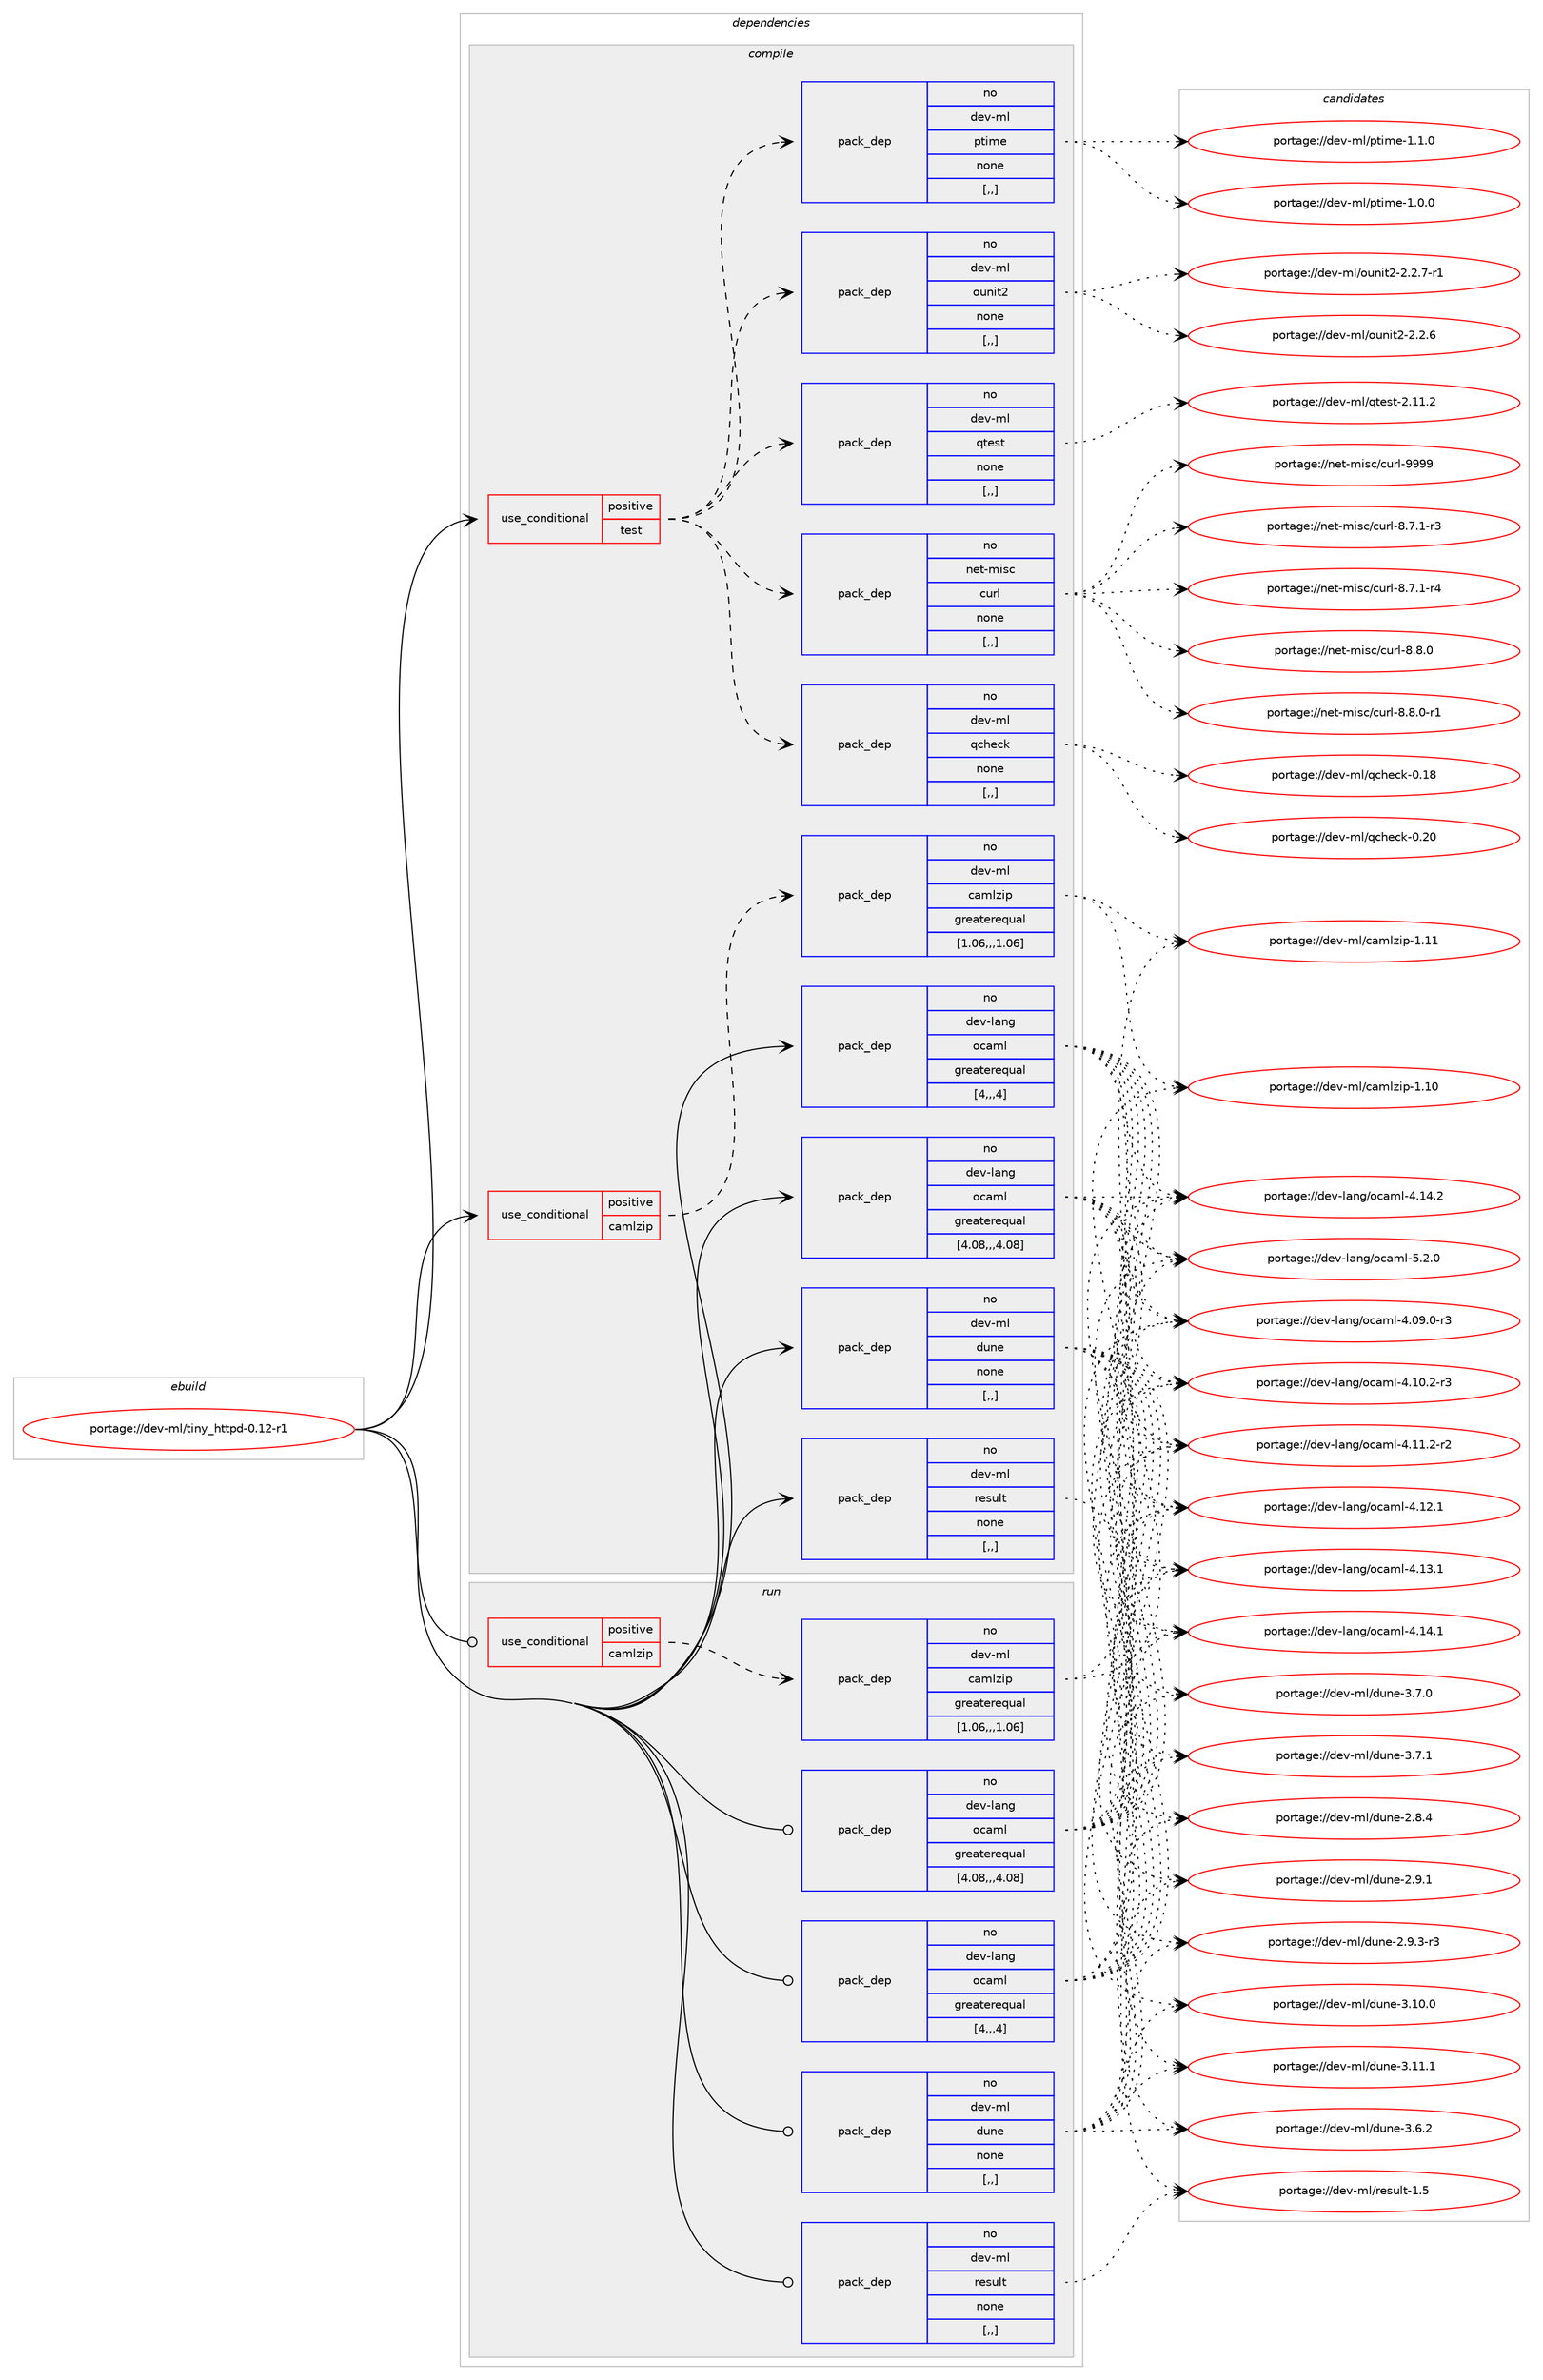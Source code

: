 digraph prolog {

# *************
# Graph options
# *************

newrank=true;
concentrate=true;
compound=true;
graph [rankdir=LR,fontname=Helvetica,fontsize=10,ranksep=1.5];#, ranksep=2.5, nodesep=0.2];
edge  [arrowhead=vee];
node  [fontname=Helvetica,fontsize=10];

# **********
# The ebuild
# **********

subgraph cluster_leftcol {
color=gray;
rank=same;
label=<<i>ebuild</i>>;
id [label="portage://dev-ml/tiny_httpd-0.12-r1", color=red, width=4, href="../dev-ml/tiny_httpd-0.12-r1.svg"];
}

# ****************
# The dependencies
# ****************

subgraph cluster_midcol {
color=gray;
label=<<i>dependencies</i>>;
subgraph cluster_compile {
fillcolor="#eeeeee";
style=filled;
label=<<i>compile</i>>;
subgraph cond28874 {
dependency121936 [label=<<TABLE BORDER="0" CELLBORDER="1" CELLSPACING="0" CELLPADDING="4"><TR><TD ROWSPAN="3" CELLPADDING="10">use_conditional</TD></TR><TR><TD>positive</TD></TR><TR><TD>camlzip</TD></TR></TABLE>>, shape=none, color=red];
subgraph pack91896 {
dependency121937 [label=<<TABLE BORDER="0" CELLBORDER="1" CELLSPACING="0" CELLPADDING="4" WIDTH="220"><TR><TD ROWSPAN="6" CELLPADDING="30">pack_dep</TD></TR><TR><TD WIDTH="110">no</TD></TR><TR><TD>dev-ml</TD></TR><TR><TD>camlzip</TD></TR><TR><TD>greaterequal</TD></TR><TR><TD>[1.06,,,1.06]</TD></TR></TABLE>>, shape=none, color=blue];
}
dependency121936:e -> dependency121937:w [weight=20,style="dashed",arrowhead="vee"];
}
id:e -> dependency121936:w [weight=20,style="solid",arrowhead="vee"];
subgraph cond28875 {
dependency121938 [label=<<TABLE BORDER="0" CELLBORDER="1" CELLSPACING="0" CELLPADDING="4"><TR><TD ROWSPAN="3" CELLPADDING="10">use_conditional</TD></TR><TR><TD>positive</TD></TR><TR><TD>test</TD></TR></TABLE>>, shape=none, color=red];
subgraph pack91897 {
dependency121939 [label=<<TABLE BORDER="0" CELLBORDER="1" CELLSPACING="0" CELLPADDING="4" WIDTH="220"><TR><TD ROWSPAN="6" CELLPADDING="30">pack_dep</TD></TR><TR><TD WIDTH="110">no</TD></TR><TR><TD>dev-ml</TD></TR><TR><TD>qtest</TD></TR><TR><TD>none</TD></TR><TR><TD>[,,]</TD></TR></TABLE>>, shape=none, color=blue];
}
dependency121938:e -> dependency121939:w [weight=20,style="dashed",arrowhead="vee"];
subgraph pack91898 {
dependency121940 [label=<<TABLE BORDER="0" CELLBORDER="1" CELLSPACING="0" CELLPADDING="4" WIDTH="220"><TR><TD ROWSPAN="6" CELLPADDING="30">pack_dep</TD></TR><TR><TD WIDTH="110">no</TD></TR><TR><TD>dev-ml</TD></TR><TR><TD>ounit2</TD></TR><TR><TD>none</TD></TR><TR><TD>[,,]</TD></TR></TABLE>>, shape=none, color=blue];
}
dependency121938:e -> dependency121940:w [weight=20,style="dashed",arrowhead="vee"];
subgraph pack91899 {
dependency121941 [label=<<TABLE BORDER="0" CELLBORDER="1" CELLSPACING="0" CELLPADDING="4" WIDTH="220"><TR><TD ROWSPAN="6" CELLPADDING="30">pack_dep</TD></TR><TR><TD WIDTH="110">no</TD></TR><TR><TD>dev-ml</TD></TR><TR><TD>ptime</TD></TR><TR><TD>none</TD></TR><TR><TD>[,,]</TD></TR></TABLE>>, shape=none, color=blue];
}
dependency121938:e -> dependency121941:w [weight=20,style="dashed",arrowhead="vee"];
subgraph pack91900 {
dependency121942 [label=<<TABLE BORDER="0" CELLBORDER="1" CELLSPACING="0" CELLPADDING="4" WIDTH="220"><TR><TD ROWSPAN="6" CELLPADDING="30">pack_dep</TD></TR><TR><TD WIDTH="110">no</TD></TR><TR><TD>dev-ml</TD></TR><TR><TD>qcheck</TD></TR><TR><TD>none</TD></TR><TR><TD>[,,]</TD></TR></TABLE>>, shape=none, color=blue];
}
dependency121938:e -> dependency121942:w [weight=20,style="dashed",arrowhead="vee"];
subgraph pack91901 {
dependency121943 [label=<<TABLE BORDER="0" CELLBORDER="1" CELLSPACING="0" CELLPADDING="4" WIDTH="220"><TR><TD ROWSPAN="6" CELLPADDING="30">pack_dep</TD></TR><TR><TD WIDTH="110">no</TD></TR><TR><TD>net-misc</TD></TR><TR><TD>curl</TD></TR><TR><TD>none</TD></TR><TR><TD>[,,]</TD></TR></TABLE>>, shape=none, color=blue];
}
dependency121938:e -> dependency121943:w [weight=20,style="dashed",arrowhead="vee"];
}
id:e -> dependency121938:w [weight=20,style="solid",arrowhead="vee"];
subgraph pack91902 {
dependency121944 [label=<<TABLE BORDER="0" CELLBORDER="1" CELLSPACING="0" CELLPADDING="4" WIDTH="220"><TR><TD ROWSPAN="6" CELLPADDING="30">pack_dep</TD></TR><TR><TD WIDTH="110">no</TD></TR><TR><TD>dev-lang</TD></TR><TR><TD>ocaml</TD></TR><TR><TD>greaterequal</TD></TR><TR><TD>[4,,,4]</TD></TR></TABLE>>, shape=none, color=blue];
}
id:e -> dependency121944:w [weight=20,style="solid",arrowhead="vee"];
subgraph pack91903 {
dependency121945 [label=<<TABLE BORDER="0" CELLBORDER="1" CELLSPACING="0" CELLPADDING="4" WIDTH="220"><TR><TD ROWSPAN="6" CELLPADDING="30">pack_dep</TD></TR><TR><TD WIDTH="110">no</TD></TR><TR><TD>dev-lang</TD></TR><TR><TD>ocaml</TD></TR><TR><TD>greaterequal</TD></TR><TR><TD>[4.08,,,4.08]</TD></TR></TABLE>>, shape=none, color=blue];
}
id:e -> dependency121945:w [weight=20,style="solid",arrowhead="vee"];
subgraph pack91904 {
dependency121946 [label=<<TABLE BORDER="0" CELLBORDER="1" CELLSPACING="0" CELLPADDING="4" WIDTH="220"><TR><TD ROWSPAN="6" CELLPADDING="30">pack_dep</TD></TR><TR><TD WIDTH="110">no</TD></TR><TR><TD>dev-ml</TD></TR><TR><TD>dune</TD></TR><TR><TD>none</TD></TR><TR><TD>[,,]</TD></TR></TABLE>>, shape=none, color=blue];
}
id:e -> dependency121946:w [weight=20,style="solid",arrowhead="vee"];
subgraph pack91905 {
dependency121947 [label=<<TABLE BORDER="0" CELLBORDER="1" CELLSPACING="0" CELLPADDING="4" WIDTH="220"><TR><TD ROWSPAN="6" CELLPADDING="30">pack_dep</TD></TR><TR><TD WIDTH="110">no</TD></TR><TR><TD>dev-ml</TD></TR><TR><TD>result</TD></TR><TR><TD>none</TD></TR><TR><TD>[,,]</TD></TR></TABLE>>, shape=none, color=blue];
}
id:e -> dependency121947:w [weight=20,style="solid",arrowhead="vee"];
}
subgraph cluster_compileandrun {
fillcolor="#eeeeee";
style=filled;
label=<<i>compile and run</i>>;
}
subgraph cluster_run {
fillcolor="#eeeeee";
style=filled;
label=<<i>run</i>>;
subgraph cond28876 {
dependency121948 [label=<<TABLE BORDER="0" CELLBORDER="1" CELLSPACING="0" CELLPADDING="4"><TR><TD ROWSPAN="3" CELLPADDING="10">use_conditional</TD></TR><TR><TD>positive</TD></TR><TR><TD>camlzip</TD></TR></TABLE>>, shape=none, color=red];
subgraph pack91906 {
dependency121949 [label=<<TABLE BORDER="0" CELLBORDER="1" CELLSPACING="0" CELLPADDING="4" WIDTH="220"><TR><TD ROWSPAN="6" CELLPADDING="30">pack_dep</TD></TR><TR><TD WIDTH="110">no</TD></TR><TR><TD>dev-ml</TD></TR><TR><TD>camlzip</TD></TR><TR><TD>greaterequal</TD></TR><TR><TD>[1.06,,,1.06]</TD></TR></TABLE>>, shape=none, color=blue];
}
dependency121948:e -> dependency121949:w [weight=20,style="dashed",arrowhead="vee"];
}
id:e -> dependency121948:w [weight=20,style="solid",arrowhead="odot"];
subgraph pack91907 {
dependency121950 [label=<<TABLE BORDER="0" CELLBORDER="1" CELLSPACING="0" CELLPADDING="4" WIDTH="220"><TR><TD ROWSPAN="6" CELLPADDING="30">pack_dep</TD></TR><TR><TD WIDTH="110">no</TD></TR><TR><TD>dev-lang</TD></TR><TR><TD>ocaml</TD></TR><TR><TD>greaterequal</TD></TR><TR><TD>[4,,,4]</TD></TR></TABLE>>, shape=none, color=blue];
}
id:e -> dependency121950:w [weight=20,style="solid",arrowhead="odot"];
subgraph pack91908 {
dependency121951 [label=<<TABLE BORDER="0" CELLBORDER="1" CELLSPACING="0" CELLPADDING="4" WIDTH="220"><TR><TD ROWSPAN="6" CELLPADDING="30">pack_dep</TD></TR><TR><TD WIDTH="110">no</TD></TR><TR><TD>dev-lang</TD></TR><TR><TD>ocaml</TD></TR><TR><TD>greaterequal</TD></TR><TR><TD>[4.08,,,4.08]</TD></TR></TABLE>>, shape=none, color=blue];
}
id:e -> dependency121951:w [weight=20,style="solid",arrowhead="odot"];
subgraph pack91909 {
dependency121952 [label=<<TABLE BORDER="0" CELLBORDER="1" CELLSPACING="0" CELLPADDING="4" WIDTH="220"><TR><TD ROWSPAN="6" CELLPADDING="30">pack_dep</TD></TR><TR><TD WIDTH="110">no</TD></TR><TR><TD>dev-ml</TD></TR><TR><TD>dune</TD></TR><TR><TD>none</TD></TR><TR><TD>[,,]</TD></TR></TABLE>>, shape=none, color=blue];
}
id:e -> dependency121952:w [weight=20,style="solid",arrowhead="odot"];
subgraph pack91910 {
dependency121953 [label=<<TABLE BORDER="0" CELLBORDER="1" CELLSPACING="0" CELLPADDING="4" WIDTH="220"><TR><TD ROWSPAN="6" CELLPADDING="30">pack_dep</TD></TR><TR><TD WIDTH="110">no</TD></TR><TR><TD>dev-ml</TD></TR><TR><TD>result</TD></TR><TR><TD>none</TD></TR><TR><TD>[,,]</TD></TR></TABLE>>, shape=none, color=blue];
}
id:e -> dependency121953:w [weight=20,style="solid",arrowhead="odot"];
}
}

# **************
# The candidates
# **************

subgraph cluster_choices {
rank=same;
color=gray;
label=<<i>candidates</i>>;

subgraph choice91896 {
color=black;
nodesep=1;
choice100101118451091084799971091081221051124549464948 [label="portage://dev-ml/camlzip-1.10", color=red, width=4,href="../dev-ml/camlzip-1.10.svg"];
choice100101118451091084799971091081221051124549464949 [label="portage://dev-ml/camlzip-1.11", color=red, width=4,href="../dev-ml/camlzip-1.11.svg"];
dependency121937:e -> choice100101118451091084799971091081221051124549464948:w [style=dotted,weight="100"];
dependency121937:e -> choice100101118451091084799971091081221051124549464949:w [style=dotted,weight="100"];
}
subgraph choice91897 {
color=black;
nodesep=1;
choice100101118451091084711311610111511645504649494650 [label="portage://dev-ml/qtest-2.11.2", color=red, width=4,href="../dev-ml/qtest-2.11.2.svg"];
dependency121939:e -> choice100101118451091084711311610111511645504649494650:w [style=dotted,weight="100"];
}
subgraph choice91898 {
color=black;
nodesep=1;
choice100101118451091084711111711010511650455046504654 [label="portage://dev-ml/ounit2-2.2.6", color=red, width=4,href="../dev-ml/ounit2-2.2.6.svg"];
choice1001011184510910847111117110105116504550465046554511449 [label="portage://dev-ml/ounit2-2.2.7-r1", color=red, width=4,href="../dev-ml/ounit2-2.2.7-r1.svg"];
dependency121940:e -> choice100101118451091084711111711010511650455046504654:w [style=dotted,weight="100"];
dependency121940:e -> choice1001011184510910847111117110105116504550465046554511449:w [style=dotted,weight="100"];
}
subgraph choice91899 {
color=black;
nodesep=1;
choice1001011184510910847112116105109101454946484648 [label="portage://dev-ml/ptime-1.0.0", color=red, width=4,href="../dev-ml/ptime-1.0.0.svg"];
choice1001011184510910847112116105109101454946494648 [label="portage://dev-ml/ptime-1.1.0", color=red, width=4,href="../dev-ml/ptime-1.1.0.svg"];
dependency121941:e -> choice1001011184510910847112116105109101454946484648:w [style=dotted,weight="100"];
dependency121941:e -> choice1001011184510910847112116105109101454946494648:w [style=dotted,weight="100"];
}
subgraph choice91900 {
color=black;
nodesep=1;
choice100101118451091084711399104101991074548464956 [label="portage://dev-ml/qcheck-0.18", color=red, width=4,href="../dev-ml/qcheck-0.18.svg"];
choice100101118451091084711399104101991074548465048 [label="portage://dev-ml/qcheck-0.20", color=red, width=4,href="../dev-ml/qcheck-0.20.svg"];
dependency121942:e -> choice100101118451091084711399104101991074548464956:w [style=dotted,weight="100"];
dependency121942:e -> choice100101118451091084711399104101991074548465048:w [style=dotted,weight="100"];
}
subgraph choice91901 {
color=black;
nodesep=1;
choice110101116451091051159947991171141084556465546494511451 [label="portage://net-misc/curl-8.7.1-r3", color=red, width=4,href="../net-misc/curl-8.7.1-r3.svg"];
choice110101116451091051159947991171141084556465546494511452 [label="portage://net-misc/curl-8.7.1-r4", color=red, width=4,href="../net-misc/curl-8.7.1-r4.svg"];
choice11010111645109105115994799117114108455646564648 [label="portage://net-misc/curl-8.8.0", color=red, width=4,href="../net-misc/curl-8.8.0.svg"];
choice110101116451091051159947991171141084556465646484511449 [label="portage://net-misc/curl-8.8.0-r1", color=red, width=4,href="../net-misc/curl-8.8.0-r1.svg"];
choice110101116451091051159947991171141084557575757 [label="portage://net-misc/curl-9999", color=red, width=4,href="../net-misc/curl-9999.svg"];
dependency121943:e -> choice110101116451091051159947991171141084556465546494511451:w [style=dotted,weight="100"];
dependency121943:e -> choice110101116451091051159947991171141084556465546494511452:w [style=dotted,weight="100"];
dependency121943:e -> choice11010111645109105115994799117114108455646564648:w [style=dotted,weight="100"];
dependency121943:e -> choice110101116451091051159947991171141084556465646484511449:w [style=dotted,weight="100"];
dependency121943:e -> choice110101116451091051159947991171141084557575757:w [style=dotted,weight="100"];
}
subgraph choice91902 {
color=black;
nodesep=1;
choice1001011184510897110103471119997109108455246485746484511451 [label="portage://dev-lang/ocaml-4.09.0-r3", color=red, width=4,href="../dev-lang/ocaml-4.09.0-r3.svg"];
choice1001011184510897110103471119997109108455246494846504511451 [label="portage://dev-lang/ocaml-4.10.2-r3", color=red, width=4,href="../dev-lang/ocaml-4.10.2-r3.svg"];
choice1001011184510897110103471119997109108455246494946504511450 [label="portage://dev-lang/ocaml-4.11.2-r2", color=red, width=4,href="../dev-lang/ocaml-4.11.2-r2.svg"];
choice100101118451089711010347111999710910845524649504649 [label="portage://dev-lang/ocaml-4.12.1", color=red, width=4,href="../dev-lang/ocaml-4.12.1.svg"];
choice100101118451089711010347111999710910845524649514649 [label="portage://dev-lang/ocaml-4.13.1", color=red, width=4,href="../dev-lang/ocaml-4.13.1.svg"];
choice100101118451089711010347111999710910845524649524649 [label="portage://dev-lang/ocaml-4.14.1", color=red, width=4,href="../dev-lang/ocaml-4.14.1.svg"];
choice100101118451089711010347111999710910845524649524650 [label="portage://dev-lang/ocaml-4.14.2", color=red, width=4,href="../dev-lang/ocaml-4.14.2.svg"];
choice1001011184510897110103471119997109108455346504648 [label="portage://dev-lang/ocaml-5.2.0", color=red, width=4,href="../dev-lang/ocaml-5.2.0.svg"];
dependency121944:e -> choice1001011184510897110103471119997109108455246485746484511451:w [style=dotted,weight="100"];
dependency121944:e -> choice1001011184510897110103471119997109108455246494846504511451:w [style=dotted,weight="100"];
dependency121944:e -> choice1001011184510897110103471119997109108455246494946504511450:w [style=dotted,weight="100"];
dependency121944:e -> choice100101118451089711010347111999710910845524649504649:w [style=dotted,weight="100"];
dependency121944:e -> choice100101118451089711010347111999710910845524649514649:w [style=dotted,weight="100"];
dependency121944:e -> choice100101118451089711010347111999710910845524649524649:w [style=dotted,weight="100"];
dependency121944:e -> choice100101118451089711010347111999710910845524649524650:w [style=dotted,weight="100"];
dependency121944:e -> choice1001011184510897110103471119997109108455346504648:w [style=dotted,weight="100"];
}
subgraph choice91903 {
color=black;
nodesep=1;
choice1001011184510897110103471119997109108455246485746484511451 [label="portage://dev-lang/ocaml-4.09.0-r3", color=red, width=4,href="../dev-lang/ocaml-4.09.0-r3.svg"];
choice1001011184510897110103471119997109108455246494846504511451 [label="portage://dev-lang/ocaml-4.10.2-r3", color=red, width=4,href="../dev-lang/ocaml-4.10.2-r3.svg"];
choice1001011184510897110103471119997109108455246494946504511450 [label="portage://dev-lang/ocaml-4.11.2-r2", color=red, width=4,href="../dev-lang/ocaml-4.11.2-r2.svg"];
choice100101118451089711010347111999710910845524649504649 [label="portage://dev-lang/ocaml-4.12.1", color=red, width=4,href="../dev-lang/ocaml-4.12.1.svg"];
choice100101118451089711010347111999710910845524649514649 [label="portage://dev-lang/ocaml-4.13.1", color=red, width=4,href="../dev-lang/ocaml-4.13.1.svg"];
choice100101118451089711010347111999710910845524649524649 [label="portage://dev-lang/ocaml-4.14.1", color=red, width=4,href="../dev-lang/ocaml-4.14.1.svg"];
choice100101118451089711010347111999710910845524649524650 [label="portage://dev-lang/ocaml-4.14.2", color=red, width=4,href="../dev-lang/ocaml-4.14.2.svg"];
choice1001011184510897110103471119997109108455346504648 [label="portage://dev-lang/ocaml-5.2.0", color=red, width=4,href="../dev-lang/ocaml-5.2.0.svg"];
dependency121945:e -> choice1001011184510897110103471119997109108455246485746484511451:w [style=dotted,weight="100"];
dependency121945:e -> choice1001011184510897110103471119997109108455246494846504511451:w [style=dotted,weight="100"];
dependency121945:e -> choice1001011184510897110103471119997109108455246494946504511450:w [style=dotted,weight="100"];
dependency121945:e -> choice100101118451089711010347111999710910845524649504649:w [style=dotted,weight="100"];
dependency121945:e -> choice100101118451089711010347111999710910845524649514649:w [style=dotted,weight="100"];
dependency121945:e -> choice100101118451089711010347111999710910845524649524649:w [style=dotted,weight="100"];
dependency121945:e -> choice100101118451089711010347111999710910845524649524650:w [style=dotted,weight="100"];
dependency121945:e -> choice1001011184510897110103471119997109108455346504648:w [style=dotted,weight="100"];
}
subgraph choice91904 {
color=black;
nodesep=1;
choice1001011184510910847100117110101455046564652 [label="portage://dev-ml/dune-2.8.4", color=red, width=4,href="../dev-ml/dune-2.8.4.svg"];
choice1001011184510910847100117110101455046574649 [label="portage://dev-ml/dune-2.9.1", color=red, width=4,href="../dev-ml/dune-2.9.1.svg"];
choice10010111845109108471001171101014550465746514511451 [label="portage://dev-ml/dune-2.9.3-r3", color=red, width=4,href="../dev-ml/dune-2.9.3-r3.svg"];
choice100101118451091084710011711010145514649484648 [label="portage://dev-ml/dune-3.10.0", color=red, width=4,href="../dev-ml/dune-3.10.0.svg"];
choice100101118451091084710011711010145514649494649 [label="portage://dev-ml/dune-3.11.1", color=red, width=4,href="../dev-ml/dune-3.11.1.svg"];
choice1001011184510910847100117110101455146544650 [label="portage://dev-ml/dune-3.6.2", color=red, width=4,href="../dev-ml/dune-3.6.2.svg"];
choice1001011184510910847100117110101455146554648 [label="portage://dev-ml/dune-3.7.0", color=red, width=4,href="../dev-ml/dune-3.7.0.svg"];
choice1001011184510910847100117110101455146554649 [label="portage://dev-ml/dune-3.7.1", color=red, width=4,href="../dev-ml/dune-3.7.1.svg"];
dependency121946:e -> choice1001011184510910847100117110101455046564652:w [style=dotted,weight="100"];
dependency121946:e -> choice1001011184510910847100117110101455046574649:w [style=dotted,weight="100"];
dependency121946:e -> choice10010111845109108471001171101014550465746514511451:w [style=dotted,weight="100"];
dependency121946:e -> choice100101118451091084710011711010145514649484648:w [style=dotted,weight="100"];
dependency121946:e -> choice100101118451091084710011711010145514649494649:w [style=dotted,weight="100"];
dependency121946:e -> choice1001011184510910847100117110101455146544650:w [style=dotted,weight="100"];
dependency121946:e -> choice1001011184510910847100117110101455146554648:w [style=dotted,weight="100"];
dependency121946:e -> choice1001011184510910847100117110101455146554649:w [style=dotted,weight="100"];
}
subgraph choice91905 {
color=black;
nodesep=1;
choice100101118451091084711410111511710811645494653 [label="portage://dev-ml/result-1.5", color=red, width=4,href="../dev-ml/result-1.5.svg"];
dependency121947:e -> choice100101118451091084711410111511710811645494653:w [style=dotted,weight="100"];
}
subgraph choice91906 {
color=black;
nodesep=1;
choice100101118451091084799971091081221051124549464948 [label="portage://dev-ml/camlzip-1.10", color=red, width=4,href="../dev-ml/camlzip-1.10.svg"];
choice100101118451091084799971091081221051124549464949 [label="portage://dev-ml/camlzip-1.11", color=red, width=4,href="../dev-ml/camlzip-1.11.svg"];
dependency121949:e -> choice100101118451091084799971091081221051124549464948:w [style=dotted,weight="100"];
dependency121949:e -> choice100101118451091084799971091081221051124549464949:w [style=dotted,weight="100"];
}
subgraph choice91907 {
color=black;
nodesep=1;
choice1001011184510897110103471119997109108455246485746484511451 [label="portage://dev-lang/ocaml-4.09.0-r3", color=red, width=4,href="../dev-lang/ocaml-4.09.0-r3.svg"];
choice1001011184510897110103471119997109108455246494846504511451 [label="portage://dev-lang/ocaml-4.10.2-r3", color=red, width=4,href="../dev-lang/ocaml-4.10.2-r3.svg"];
choice1001011184510897110103471119997109108455246494946504511450 [label="portage://dev-lang/ocaml-4.11.2-r2", color=red, width=4,href="../dev-lang/ocaml-4.11.2-r2.svg"];
choice100101118451089711010347111999710910845524649504649 [label="portage://dev-lang/ocaml-4.12.1", color=red, width=4,href="../dev-lang/ocaml-4.12.1.svg"];
choice100101118451089711010347111999710910845524649514649 [label="portage://dev-lang/ocaml-4.13.1", color=red, width=4,href="../dev-lang/ocaml-4.13.1.svg"];
choice100101118451089711010347111999710910845524649524649 [label="portage://dev-lang/ocaml-4.14.1", color=red, width=4,href="../dev-lang/ocaml-4.14.1.svg"];
choice100101118451089711010347111999710910845524649524650 [label="portage://dev-lang/ocaml-4.14.2", color=red, width=4,href="../dev-lang/ocaml-4.14.2.svg"];
choice1001011184510897110103471119997109108455346504648 [label="portage://dev-lang/ocaml-5.2.0", color=red, width=4,href="../dev-lang/ocaml-5.2.0.svg"];
dependency121950:e -> choice1001011184510897110103471119997109108455246485746484511451:w [style=dotted,weight="100"];
dependency121950:e -> choice1001011184510897110103471119997109108455246494846504511451:w [style=dotted,weight="100"];
dependency121950:e -> choice1001011184510897110103471119997109108455246494946504511450:w [style=dotted,weight="100"];
dependency121950:e -> choice100101118451089711010347111999710910845524649504649:w [style=dotted,weight="100"];
dependency121950:e -> choice100101118451089711010347111999710910845524649514649:w [style=dotted,weight="100"];
dependency121950:e -> choice100101118451089711010347111999710910845524649524649:w [style=dotted,weight="100"];
dependency121950:e -> choice100101118451089711010347111999710910845524649524650:w [style=dotted,weight="100"];
dependency121950:e -> choice1001011184510897110103471119997109108455346504648:w [style=dotted,weight="100"];
}
subgraph choice91908 {
color=black;
nodesep=1;
choice1001011184510897110103471119997109108455246485746484511451 [label="portage://dev-lang/ocaml-4.09.0-r3", color=red, width=4,href="../dev-lang/ocaml-4.09.0-r3.svg"];
choice1001011184510897110103471119997109108455246494846504511451 [label="portage://dev-lang/ocaml-4.10.2-r3", color=red, width=4,href="../dev-lang/ocaml-4.10.2-r3.svg"];
choice1001011184510897110103471119997109108455246494946504511450 [label="portage://dev-lang/ocaml-4.11.2-r2", color=red, width=4,href="../dev-lang/ocaml-4.11.2-r2.svg"];
choice100101118451089711010347111999710910845524649504649 [label="portage://dev-lang/ocaml-4.12.1", color=red, width=4,href="../dev-lang/ocaml-4.12.1.svg"];
choice100101118451089711010347111999710910845524649514649 [label="portage://dev-lang/ocaml-4.13.1", color=red, width=4,href="../dev-lang/ocaml-4.13.1.svg"];
choice100101118451089711010347111999710910845524649524649 [label="portage://dev-lang/ocaml-4.14.1", color=red, width=4,href="../dev-lang/ocaml-4.14.1.svg"];
choice100101118451089711010347111999710910845524649524650 [label="portage://dev-lang/ocaml-4.14.2", color=red, width=4,href="../dev-lang/ocaml-4.14.2.svg"];
choice1001011184510897110103471119997109108455346504648 [label="portage://dev-lang/ocaml-5.2.0", color=red, width=4,href="../dev-lang/ocaml-5.2.0.svg"];
dependency121951:e -> choice1001011184510897110103471119997109108455246485746484511451:w [style=dotted,weight="100"];
dependency121951:e -> choice1001011184510897110103471119997109108455246494846504511451:w [style=dotted,weight="100"];
dependency121951:e -> choice1001011184510897110103471119997109108455246494946504511450:w [style=dotted,weight="100"];
dependency121951:e -> choice100101118451089711010347111999710910845524649504649:w [style=dotted,weight="100"];
dependency121951:e -> choice100101118451089711010347111999710910845524649514649:w [style=dotted,weight="100"];
dependency121951:e -> choice100101118451089711010347111999710910845524649524649:w [style=dotted,weight="100"];
dependency121951:e -> choice100101118451089711010347111999710910845524649524650:w [style=dotted,weight="100"];
dependency121951:e -> choice1001011184510897110103471119997109108455346504648:w [style=dotted,weight="100"];
}
subgraph choice91909 {
color=black;
nodesep=1;
choice1001011184510910847100117110101455046564652 [label="portage://dev-ml/dune-2.8.4", color=red, width=4,href="../dev-ml/dune-2.8.4.svg"];
choice1001011184510910847100117110101455046574649 [label="portage://dev-ml/dune-2.9.1", color=red, width=4,href="../dev-ml/dune-2.9.1.svg"];
choice10010111845109108471001171101014550465746514511451 [label="portage://dev-ml/dune-2.9.3-r3", color=red, width=4,href="../dev-ml/dune-2.9.3-r3.svg"];
choice100101118451091084710011711010145514649484648 [label="portage://dev-ml/dune-3.10.0", color=red, width=4,href="../dev-ml/dune-3.10.0.svg"];
choice100101118451091084710011711010145514649494649 [label="portage://dev-ml/dune-3.11.1", color=red, width=4,href="../dev-ml/dune-3.11.1.svg"];
choice1001011184510910847100117110101455146544650 [label="portage://dev-ml/dune-3.6.2", color=red, width=4,href="../dev-ml/dune-3.6.2.svg"];
choice1001011184510910847100117110101455146554648 [label="portage://dev-ml/dune-3.7.0", color=red, width=4,href="../dev-ml/dune-3.7.0.svg"];
choice1001011184510910847100117110101455146554649 [label="portage://dev-ml/dune-3.7.1", color=red, width=4,href="../dev-ml/dune-3.7.1.svg"];
dependency121952:e -> choice1001011184510910847100117110101455046564652:w [style=dotted,weight="100"];
dependency121952:e -> choice1001011184510910847100117110101455046574649:w [style=dotted,weight="100"];
dependency121952:e -> choice10010111845109108471001171101014550465746514511451:w [style=dotted,weight="100"];
dependency121952:e -> choice100101118451091084710011711010145514649484648:w [style=dotted,weight="100"];
dependency121952:e -> choice100101118451091084710011711010145514649494649:w [style=dotted,weight="100"];
dependency121952:e -> choice1001011184510910847100117110101455146544650:w [style=dotted,weight="100"];
dependency121952:e -> choice1001011184510910847100117110101455146554648:w [style=dotted,weight="100"];
dependency121952:e -> choice1001011184510910847100117110101455146554649:w [style=dotted,weight="100"];
}
subgraph choice91910 {
color=black;
nodesep=1;
choice100101118451091084711410111511710811645494653 [label="portage://dev-ml/result-1.5", color=red, width=4,href="../dev-ml/result-1.5.svg"];
dependency121953:e -> choice100101118451091084711410111511710811645494653:w [style=dotted,weight="100"];
}
}

}
